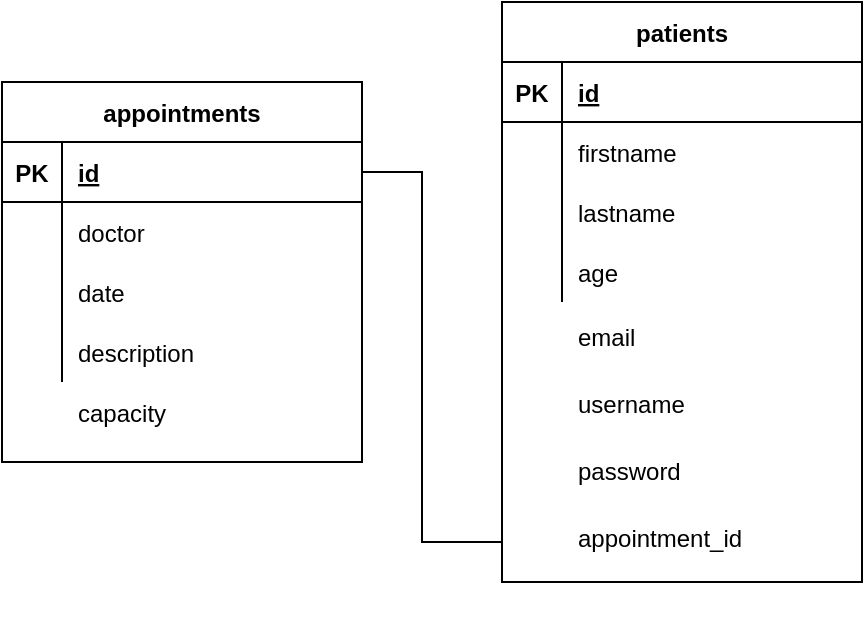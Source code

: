 <mxfile version="14.8.4" type="device"><diagram id="QKNb3AziH3msIT61weC2" name="Page-1"><mxGraphModel dx="398" dy="328" grid="1" gridSize="10" guides="1" tooltips="1" connect="1" arrows="1" fold="1" page="1" pageScale="1" pageWidth="850" pageHeight="1100" math="0" shadow="0"><root><mxCell id="0"/><mxCell id="1" parent="0"/><mxCell id="O52WOcm6CTFsDJhRvSOu-1" value="appointments" style="shape=table;startSize=30;container=1;collapsible=1;childLayout=tableLayout;fixedRows=1;rowLines=0;fontStyle=1;align=center;resizeLast=1;" vertex="1" parent="1"><mxGeometry x="170" y="90" width="180" height="190" as="geometry"/></mxCell><mxCell id="O52WOcm6CTFsDJhRvSOu-2" value="" style="shape=partialRectangle;collapsible=0;dropTarget=0;pointerEvents=0;fillColor=none;top=0;left=0;bottom=1;right=0;points=[[0,0.5],[1,0.5]];portConstraint=eastwest;" vertex="1" parent="O52WOcm6CTFsDJhRvSOu-1"><mxGeometry y="30" width="180" height="30" as="geometry"/></mxCell><mxCell id="O52WOcm6CTFsDJhRvSOu-3" value="PK" style="shape=partialRectangle;connectable=0;fillColor=none;top=0;left=0;bottom=0;right=0;fontStyle=1;overflow=hidden;" vertex="1" parent="O52WOcm6CTFsDJhRvSOu-2"><mxGeometry width="30" height="30" as="geometry"/></mxCell><mxCell id="O52WOcm6CTFsDJhRvSOu-4" value="id" style="shape=partialRectangle;connectable=0;fillColor=none;top=0;left=0;bottom=0;right=0;align=left;spacingLeft=6;fontStyle=5;overflow=hidden;" vertex="1" parent="O52WOcm6CTFsDJhRvSOu-2"><mxGeometry x="30" width="150" height="30" as="geometry"/></mxCell><mxCell id="O52WOcm6CTFsDJhRvSOu-5" value="" style="shape=partialRectangle;collapsible=0;dropTarget=0;pointerEvents=0;fillColor=none;top=0;left=0;bottom=0;right=0;points=[[0,0.5],[1,0.5]];portConstraint=eastwest;" vertex="1" parent="O52WOcm6CTFsDJhRvSOu-1"><mxGeometry y="60" width="180" height="30" as="geometry"/></mxCell><mxCell id="O52WOcm6CTFsDJhRvSOu-6" value="" style="shape=partialRectangle;connectable=0;fillColor=none;top=0;left=0;bottom=0;right=0;editable=1;overflow=hidden;" vertex="1" parent="O52WOcm6CTFsDJhRvSOu-5"><mxGeometry width="30" height="30" as="geometry"/></mxCell><mxCell id="O52WOcm6CTFsDJhRvSOu-7" value="doctor" style="shape=partialRectangle;connectable=0;fillColor=none;top=0;left=0;bottom=0;right=0;align=left;spacingLeft=6;overflow=hidden;" vertex="1" parent="O52WOcm6CTFsDJhRvSOu-5"><mxGeometry x="30" width="150" height="30" as="geometry"/></mxCell><mxCell id="O52WOcm6CTFsDJhRvSOu-8" value="" style="shape=partialRectangle;collapsible=0;dropTarget=0;pointerEvents=0;fillColor=none;top=0;left=0;bottom=0;right=0;points=[[0,0.5],[1,0.5]];portConstraint=eastwest;" vertex="1" parent="O52WOcm6CTFsDJhRvSOu-1"><mxGeometry y="90" width="180" height="30" as="geometry"/></mxCell><mxCell id="O52WOcm6CTFsDJhRvSOu-9" value="" style="shape=partialRectangle;connectable=0;fillColor=none;top=0;left=0;bottom=0;right=0;editable=1;overflow=hidden;" vertex="1" parent="O52WOcm6CTFsDJhRvSOu-8"><mxGeometry width="30" height="30" as="geometry"/></mxCell><mxCell id="O52WOcm6CTFsDJhRvSOu-10" value="date" style="shape=partialRectangle;connectable=0;fillColor=none;top=0;left=0;bottom=0;right=0;align=left;spacingLeft=6;overflow=hidden;" vertex="1" parent="O52WOcm6CTFsDJhRvSOu-8"><mxGeometry x="30" width="150" height="30" as="geometry"/></mxCell><mxCell id="O52WOcm6CTFsDJhRvSOu-11" value="" style="shape=partialRectangle;collapsible=0;dropTarget=0;pointerEvents=0;fillColor=none;top=0;left=0;bottom=0;right=0;points=[[0,0.5],[1,0.5]];portConstraint=eastwest;" vertex="1" parent="O52WOcm6CTFsDJhRvSOu-1"><mxGeometry y="120" width="180" height="30" as="geometry"/></mxCell><mxCell id="O52WOcm6CTFsDJhRvSOu-12" value="" style="shape=partialRectangle;connectable=0;fillColor=none;top=0;left=0;bottom=0;right=0;editable=1;overflow=hidden;" vertex="1" parent="O52WOcm6CTFsDJhRvSOu-11"><mxGeometry width="30" height="30" as="geometry"/></mxCell><mxCell id="O52WOcm6CTFsDJhRvSOu-13" value="description" style="shape=partialRectangle;connectable=0;fillColor=none;top=0;left=0;bottom=0;right=0;align=left;spacingLeft=6;overflow=hidden;" vertex="1" parent="O52WOcm6CTFsDJhRvSOu-11"><mxGeometry x="30" width="150" height="30" as="geometry"/></mxCell><mxCell id="O52WOcm6CTFsDJhRvSOu-31" value="" style="group" vertex="1" connectable="0" parent="1"><mxGeometry x="420" y="50" width="180" height="310" as="geometry"/></mxCell><mxCell id="O52WOcm6CTFsDJhRvSOu-14" value="patients" style="shape=table;startSize=30;container=1;collapsible=1;childLayout=tableLayout;fixedRows=1;rowLines=0;fontStyle=1;align=center;resizeLast=1;" vertex="1" parent="O52WOcm6CTFsDJhRvSOu-31"><mxGeometry width="180" height="290" as="geometry"><mxRectangle width="80" height="30" as="alternateBounds"/></mxGeometry></mxCell><mxCell id="O52WOcm6CTFsDJhRvSOu-15" value="" style="shape=partialRectangle;collapsible=0;dropTarget=0;pointerEvents=0;fillColor=none;top=0;left=0;bottom=1;right=0;points=[[0,0.5],[1,0.5]];portConstraint=eastwest;" vertex="1" parent="O52WOcm6CTFsDJhRvSOu-14"><mxGeometry y="30" width="180" height="30" as="geometry"/></mxCell><mxCell id="O52WOcm6CTFsDJhRvSOu-16" value="PK" style="shape=partialRectangle;connectable=0;fillColor=none;top=0;left=0;bottom=0;right=0;fontStyle=1;overflow=hidden;" vertex="1" parent="O52WOcm6CTFsDJhRvSOu-15"><mxGeometry width="30" height="30" as="geometry"/></mxCell><mxCell id="O52WOcm6CTFsDJhRvSOu-17" value="id" style="shape=partialRectangle;connectable=0;fillColor=none;top=0;left=0;bottom=0;right=0;align=left;spacingLeft=6;fontStyle=5;overflow=hidden;" vertex="1" parent="O52WOcm6CTFsDJhRvSOu-15"><mxGeometry x="30" width="150" height="30" as="geometry"/></mxCell><mxCell id="O52WOcm6CTFsDJhRvSOu-18" value="" style="shape=partialRectangle;collapsible=0;dropTarget=0;pointerEvents=0;fillColor=none;top=0;left=0;bottom=0;right=0;points=[[0,0.5],[1,0.5]];portConstraint=eastwest;" vertex="1" parent="O52WOcm6CTFsDJhRvSOu-14"><mxGeometry y="60" width="180" height="30" as="geometry"/></mxCell><mxCell id="O52WOcm6CTFsDJhRvSOu-19" value="" style="shape=partialRectangle;connectable=0;fillColor=none;top=0;left=0;bottom=0;right=0;editable=1;overflow=hidden;" vertex="1" parent="O52WOcm6CTFsDJhRvSOu-18"><mxGeometry width="30" height="30" as="geometry"/></mxCell><mxCell id="O52WOcm6CTFsDJhRvSOu-20" value="firstname" style="shape=partialRectangle;connectable=0;fillColor=none;top=0;left=0;bottom=0;right=0;align=left;spacingLeft=6;overflow=hidden;" vertex="1" parent="O52WOcm6CTFsDJhRvSOu-18"><mxGeometry x="30" width="150" height="30" as="geometry"/></mxCell><mxCell id="O52WOcm6CTFsDJhRvSOu-21" value="" style="shape=partialRectangle;collapsible=0;dropTarget=0;pointerEvents=0;fillColor=none;top=0;left=0;bottom=0;right=0;points=[[0,0.5],[1,0.5]];portConstraint=eastwest;" vertex="1" parent="O52WOcm6CTFsDJhRvSOu-14"><mxGeometry y="90" width="180" height="30" as="geometry"/></mxCell><mxCell id="O52WOcm6CTFsDJhRvSOu-22" value="" style="shape=partialRectangle;connectable=0;fillColor=none;top=0;left=0;bottom=0;right=0;editable=1;overflow=hidden;" vertex="1" parent="O52WOcm6CTFsDJhRvSOu-21"><mxGeometry width="30" height="30" as="geometry"/></mxCell><mxCell id="O52WOcm6CTFsDJhRvSOu-23" value="lastname" style="shape=partialRectangle;connectable=0;fillColor=none;top=0;left=0;bottom=0;right=0;align=left;spacingLeft=6;overflow=hidden;" vertex="1" parent="O52WOcm6CTFsDJhRvSOu-21"><mxGeometry x="30" width="150" height="30" as="geometry"/></mxCell><mxCell id="O52WOcm6CTFsDJhRvSOu-24" value="" style="shape=partialRectangle;collapsible=0;dropTarget=0;pointerEvents=0;fillColor=none;top=0;left=0;bottom=0;right=0;points=[[0,0.5],[1,0.5]];portConstraint=eastwest;" vertex="1" parent="O52WOcm6CTFsDJhRvSOu-14"><mxGeometry y="120" width="180" height="30" as="geometry"/></mxCell><mxCell id="O52WOcm6CTFsDJhRvSOu-25" value="" style="shape=partialRectangle;connectable=0;fillColor=none;top=0;left=0;bottom=0;right=0;editable=1;overflow=hidden;" vertex="1" parent="O52WOcm6CTFsDJhRvSOu-24"><mxGeometry width="30" height="30" as="geometry"/></mxCell><mxCell id="O52WOcm6CTFsDJhRvSOu-26" value="age" style="shape=partialRectangle;connectable=0;fillColor=none;top=0;left=0;bottom=0;right=0;align=left;spacingLeft=6;overflow=hidden;" vertex="1" parent="O52WOcm6CTFsDJhRvSOu-24"><mxGeometry x="30" width="150" height="30" as="geometry"/></mxCell><mxCell id="O52WOcm6CTFsDJhRvSOu-27" value="email" style="shape=partialRectangle;connectable=0;fillColor=none;top=0;left=0;bottom=0;right=0;align=left;spacingLeft=6;overflow=hidden;" vertex="1" parent="O52WOcm6CTFsDJhRvSOu-31"><mxGeometry x="30" y="150.0" width="150" height="33.6" as="geometry"/></mxCell><mxCell id="O52WOcm6CTFsDJhRvSOu-28" value="username" style="shape=partialRectangle;connectable=0;fillColor=none;top=0;left=0;bottom=0;right=0;align=left;spacingLeft=6;overflow=hidden;" vertex="1" parent="O52WOcm6CTFsDJhRvSOu-31"><mxGeometry x="30" y="183.6" width="150" height="33.6" as="geometry"/></mxCell><mxCell id="O52WOcm6CTFsDJhRvSOu-29" value="password" style="shape=partialRectangle;connectable=0;fillColor=none;top=0;left=0;bottom=0;right=0;align=left;spacingLeft=6;overflow=hidden;" vertex="1" parent="O52WOcm6CTFsDJhRvSOu-31"><mxGeometry x="30" y="217.2" width="150" height="33.6" as="geometry"/></mxCell><mxCell id="O52WOcm6CTFsDJhRvSOu-49" value="appointment_id" style="shape=partialRectangle;connectable=0;fillColor=none;top=0;left=0;bottom=0;right=0;align=left;spacingLeft=6;overflow=hidden;" vertex="1" parent="O52WOcm6CTFsDJhRvSOu-31"><mxGeometry x="30" y="250.8" width="150" height="33.6" as="geometry"/></mxCell><mxCell id="O52WOcm6CTFsDJhRvSOu-50" style="edgeStyle=orthogonalEdgeStyle;rounded=0;orthogonalLoop=1;jettySize=auto;html=1;endArrow=none;endFill=0;" edge="1" parent="1" source="O52WOcm6CTFsDJhRvSOu-2"><mxGeometry relative="1" as="geometry"><mxPoint x="420" y="320" as="targetPoint"/><Array as="points"><mxPoint x="380" y="135"/><mxPoint x="380" y="320"/></Array></mxGeometry></mxCell><mxCell id="O52WOcm6CTFsDJhRvSOu-51" value="capacity" style="shape=partialRectangle;connectable=0;fillColor=none;top=0;left=0;bottom=0;right=0;align=left;spacingLeft=6;overflow=hidden;" vertex="1" parent="1"><mxGeometry x="200" y="240" width="150" height="30" as="geometry"/></mxCell></root></mxGraphModel></diagram></mxfile>
